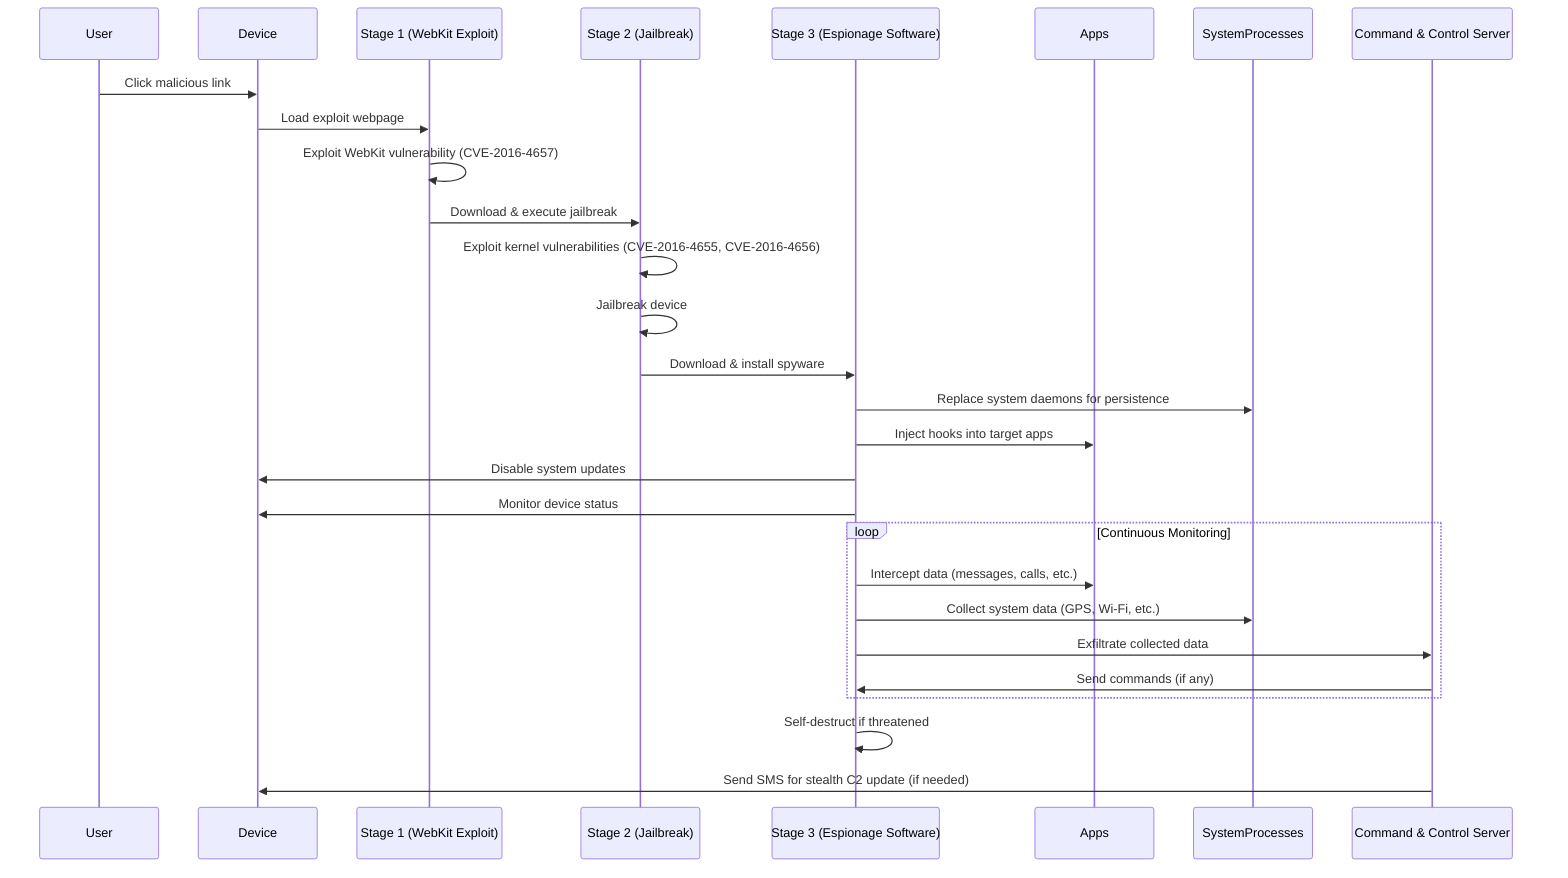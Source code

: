 sequenceDiagram
    participant User
    participant Device
    participant Stage1 as Stage 1 (WebKit Exploit)
    participant Stage2 as Stage 2 (Jailbreak)
    participant Stage3 as Stage 3 (Espionage Software)
    participant Apps
    participant SystemProcesses
    participant C2Server as Command & Control Server

    User->>Device: Click malicious link
    Device->>Stage1: Load exploit webpage
    Stage1->>Stage1: Exploit WebKit vulnerability (CVE-2016-4657)
    Stage1->>Stage2: Download & execute jailbreak
    Stage2->>Stage2: Exploit kernel vulnerabilities (CVE-2016-4655, CVE-2016-4656)
    Stage2->>Stage2: Jailbreak device
    Stage2->>Stage3: Download & install spyware
    Stage3->>SystemProcesses: Replace system daemons for persistence
    Stage3->>Apps: Inject hooks into target apps
    Stage3->>Device: Disable system updates
    Stage3->>Device: Monitor device status
    loop Continuous Monitoring
        Stage3->>Apps: Intercept data (messages, calls, etc.)
        Stage3->>SystemProcesses: Collect system data (GPS, Wi-Fi, etc.)
        Stage3->>C2Server: Exfiltrate collected data
        C2Server->>Stage3: Send commands (if any)
    end
    Stage3->>Stage3: Self-destruct if threatened
    C2Server->>Device: Send SMS for stealth C2 update (if needed)